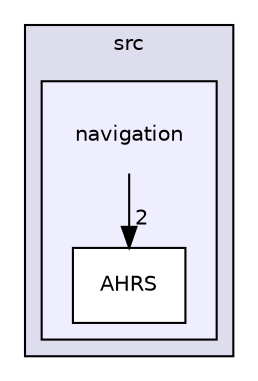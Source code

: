 digraph "src/navigation" {
  compound=true
  node [ fontsize="10", fontname="Helvetica"];
  edge [ labelfontsize="10", labelfontname="Helvetica"];
  subgraph clusterdir_68267d1309a1af8e8297ef4c3efbcdba {
    graph [ bgcolor="#ddddee", pencolor="black", label="src" fontname="Helvetica", fontsize="10", URL="dir_68267d1309a1af8e8297ef4c3efbcdba.html"]
  subgraph clusterdir_b9f4d283f63ed92d53714bab84845a59 {
    graph [ bgcolor="#eeeeff", pencolor="black", label="" URL="dir_b9f4d283f63ed92d53714bab84845a59.html"];
    dir_b9f4d283f63ed92d53714bab84845a59 [shape=plaintext label="navigation"];
  dir_23bbff135a6a3779a63c58e5965d82ec [shape=box label="AHRS" fillcolor="white" style="filled" URL="dir_23bbff135a6a3779a63c58e5965d82ec.html"];
  }
  }
  dir_b9f4d283f63ed92d53714bab84845a59->dir_23bbff135a6a3779a63c58e5965d82ec [headlabel="2", labeldistance=1.5 headhref="dir_000004_000005.html"];
}

